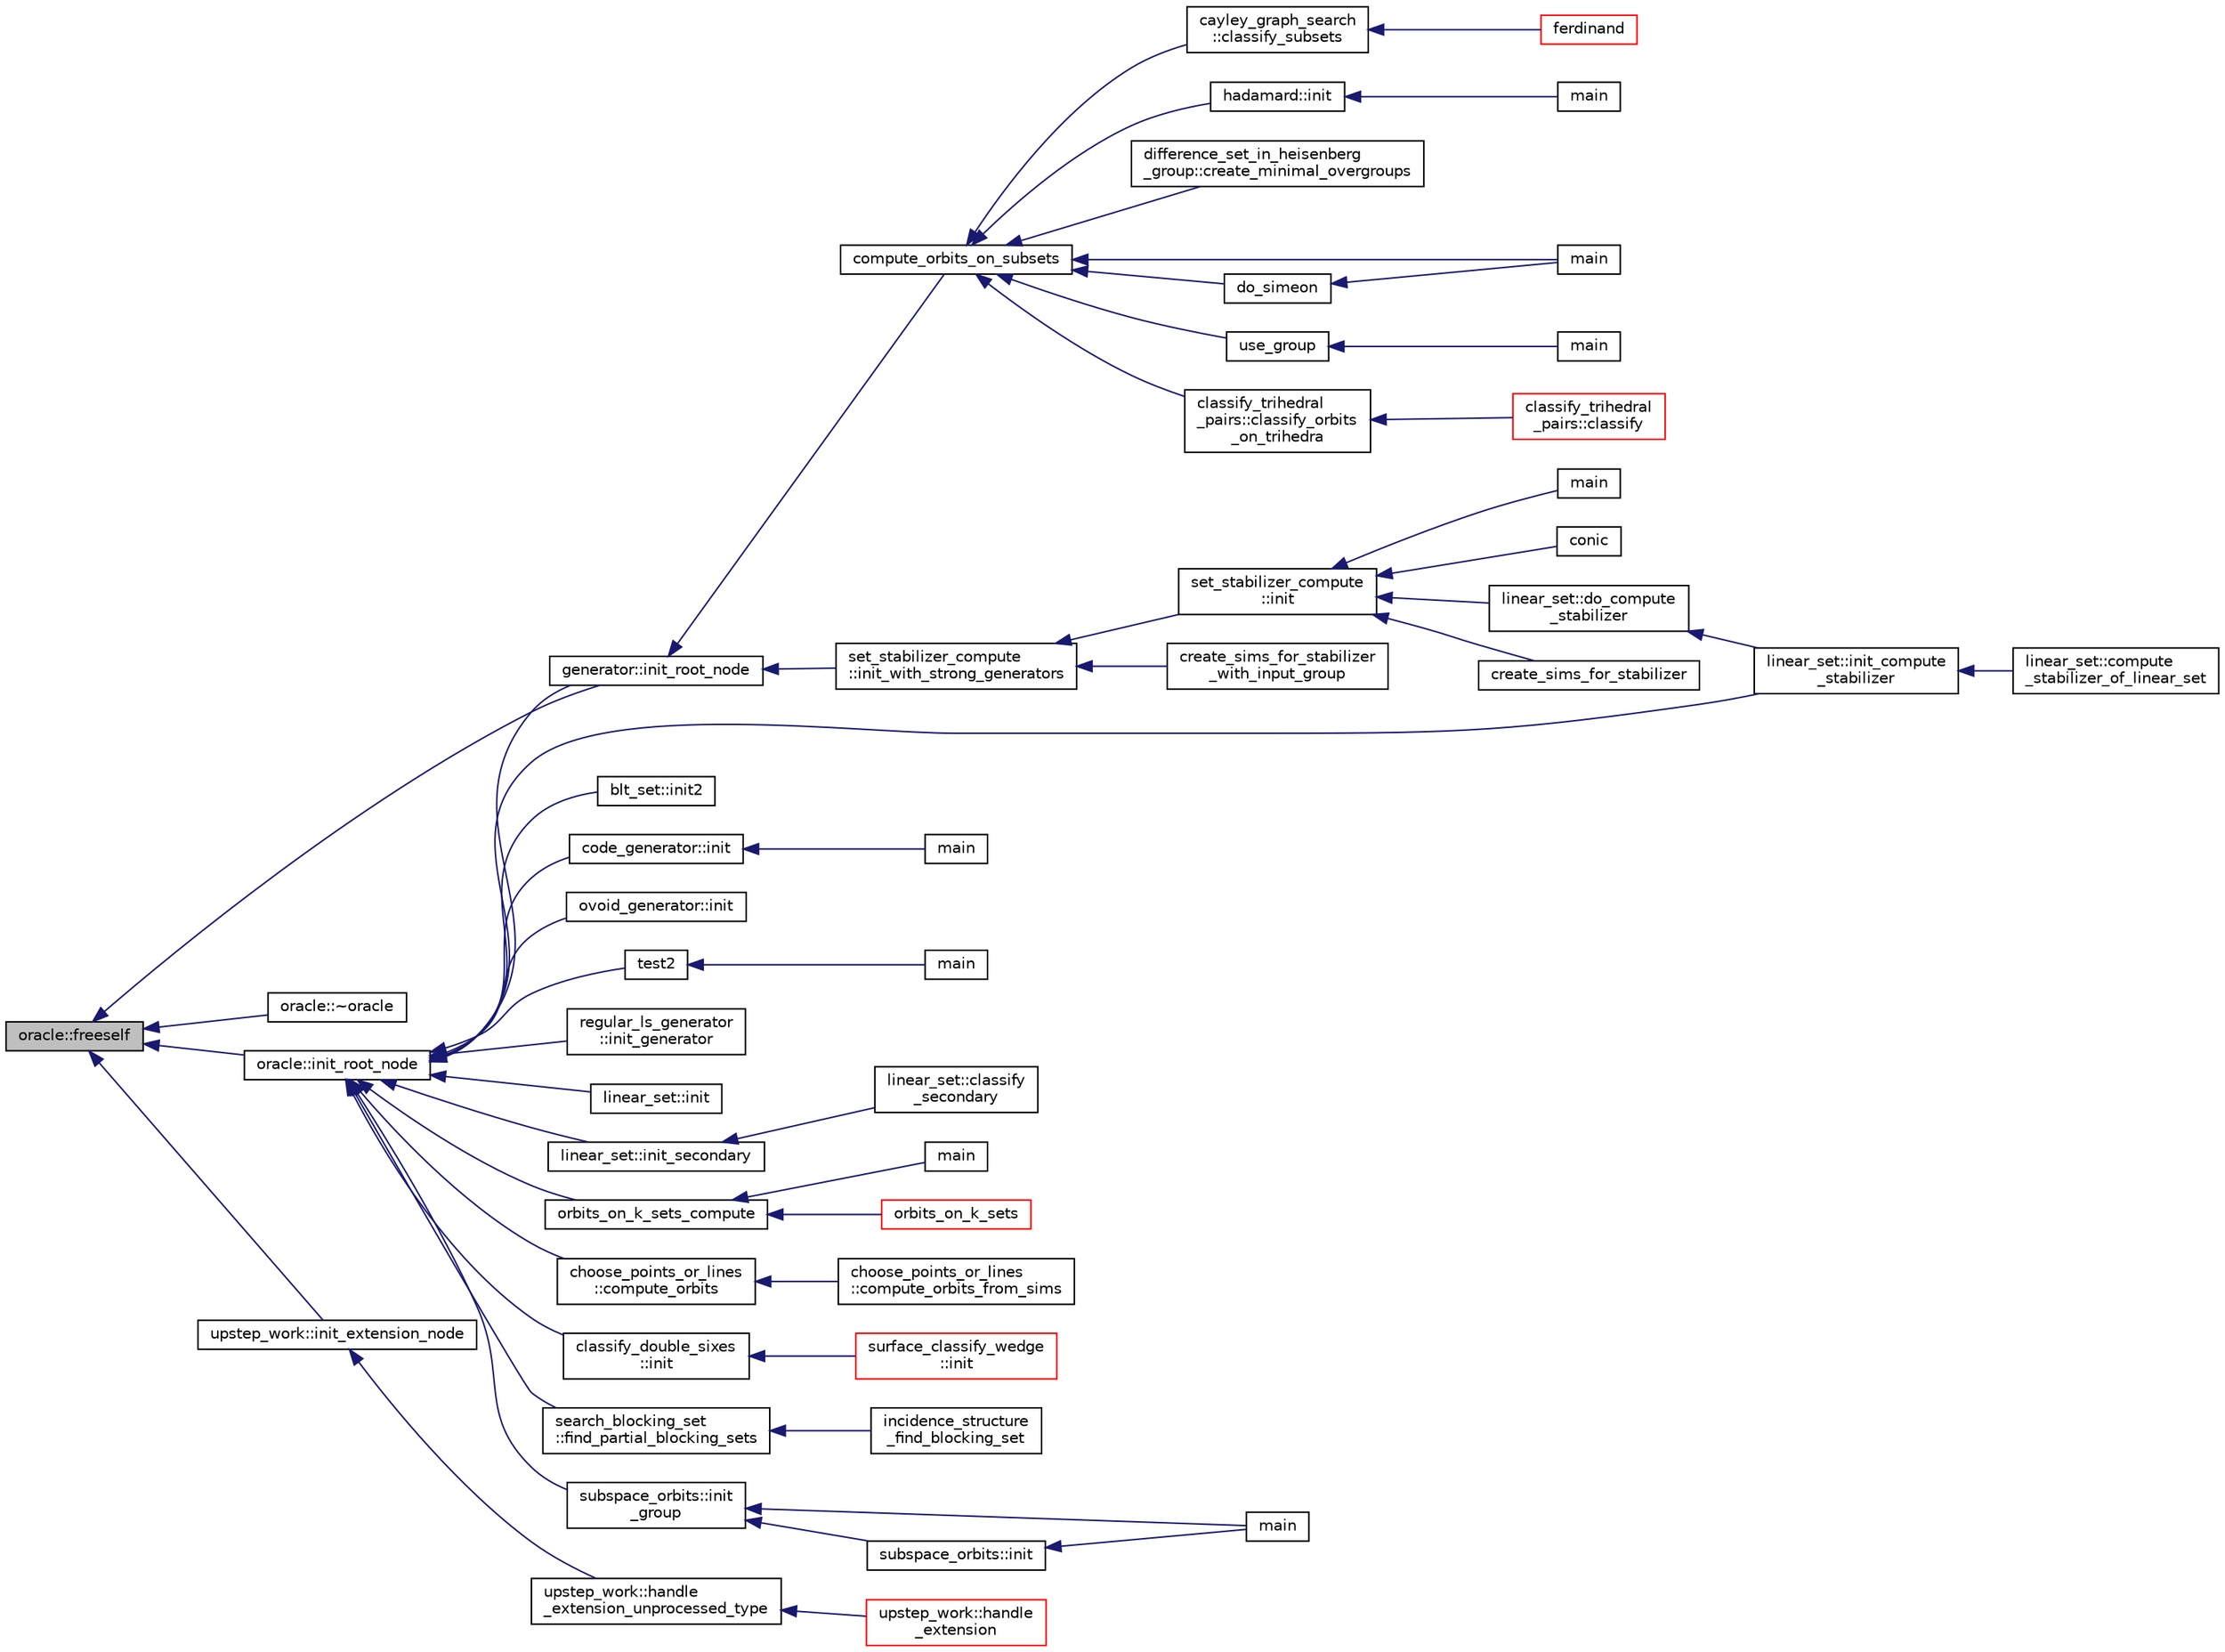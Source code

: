 digraph "oracle::freeself"
{
  edge [fontname="Helvetica",fontsize="10",labelfontname="Helvetica",labelfontsize="10"];
  node [fontname="Helvetica",fontsize="10",shape=record];
  rankdir="LR";
  Node5305 [label="oracle::freeself",height=0.2,width=0.4,color="black", fillcolor="grey75", style="filled", fontcolor="black"];
  Node5305 -> Node5306 [dir="back",color="midnightblue",fontsize="10",style="solid",fontname="Helvetica"];
  Node5306 [label="generator::init_root_node",height=0.2,width=0.4,color="black", fillcolor="white", style="filled",URL="$d7/d73/classgenerator.html#af772cc76eb68482a86e61fbd51672513"];
  Node5306 -> Node5307 [dir="back",color="midnightblue",fontsize="10",style="solid",fontname="Helvetica"];
  Node5307 [label="compute_orbits_on_subsets",height=0.2,width=0.4,color="black", fillcolor="white", style="filled",URL="$d3/d35/snakes__and__ladders__global_8_c.html#af33697aede0480110b1227f727252637"];
  Node5307 -> Node5308 [dir="back",color="midnightblue",fontsize="10",style="solid",fontname="Helvetica"];
  Node5308 [label="cayley_graph_search\l::classify_subsets",height=0.2,width=0.4,color="black", fillcolor="white", style="filled",URL="$de/dae/classcayley__graph__search.html#a4cf8a90752e018a281481ac80ad52c4b"];
  Node5308 -> Node5309 [dir="back",color="midnightblue",fontsize="10",style="solid",fontname="Helvetica"];
  Node5309 [label="ferdinand",height=0.2,width=0.4,color="red", fillcolor="white", style="filled",URL="$da/df3/ferdinand_8_c.html#a322b57727d23cf5a0932f11c30ea18d9"];
  Node5307 -> Node5311 [dir="back",color="midnightblue",fontsize="10",style="solid",fontname="Helvetica"];
  Node5311 [label="hadamard::init",height=0.2,width=0.4,color="black", fillcolor="white", style="filled",URL="$d7/dbb/classhadamard.html#a16af359850b8bdd0d2a73e260d496c33"];
  Node5311 -> Node5312 [dir="back",color="midnightblue",fontsize="10",style="solid",fontname="Helvetica"];
  Node5312 [label="main",height=0.2,width=0.4,color="black", fillcolor="white", style="filled",URL="$dd/d1d/hadamard_8_c.html#a3c04138a5bfe5d72780bb7e82a18e627"];
  Node5307 -> Node5313 [dir="back",color="midnightblue",fontsize="10",style="solid",fontname="Helvetica"];
  Node5313 [label="difference_set_in_heisenberg\l_group::create_minimal_overgroups",height=0.2,width=0.4,color="black", fillcolor="white", style="filled",URL="$de/d8a/classdifference__set__in__heisenberg__group.html#a9bde5ad5da3ebaebf98fbfd3e8110b79"];
  Node5307 -> Node5314 [dir="back",color="midnightblue",fontsize="10",style="solid",fontname="Helvetica"];
  Node5314 [label="main",height=0.2,width=0.4,color="black", fillcolor="white", style="filled",URL="$d5/d13/simeon_8_c.html#ae66f6b31b5ad750f1fe042a706a4e3d4"];
  Node5307 -> Node5315 [dir="back",color="midnightblue",fontsize="10",style="solid",fontname="Helvetica"];
  Node5315 [label="do_simeon",height=0.2,width=0.4,color="black", fillcolor="white", style="filled",URL="$d5/d13/simeon_8_c.html#a36cf3f9cb484fa44da7a7dfcbe9385d0"];
  Node5315 -> Node5314 [dir="back",color="midnightblue",fontsize="10",style="solid",fontname="Helvetica"];
  Node5307 -> Node5316 [dir="back",color="midnightblue",fontsize="10",style="solid",fontname="Helvetica"];
  Node5316 [label="use_group",height=0.2,width=0.4,color="black", fillcolor="white", style="filled",URL="$d9/d9f/all__cliques_8_c.html#aba62531e97173264c39afe2c7857af31"];
  Node5316 -> Node5317 [dir="back",color="midnightblue",fontsize="10",style="solid",fontname="Helvetica"];
  Node5317 [label="main",height=0.2,width=0.4,color="black", fillcolor="white", style="filled",URL="$d9/d9f/all__cliques_8_c.html#a3c04138a5bfe5d72780bb7e82a18e627"];
  Node5307 -> Node5318 [dir="back",color="midnightblue",fontsize="10",style="solid",fontname="Helvetica"];
  Node5318 [label="classify_trihedral\l_pairs::classify_orbits\l_on_trihedra",height=0.2,width=0.4,color="black", fillcolor="white", style="filled",URL="$d1/d21/classclassify__trihedral__pairs.html#a99625621bfba4bb65b3d60304b306539"];
  Node5318 -> Node5319 [dir="back",color="midnightblue",fontsize="10",style="solid",fontname="Helvetica"];
  Node5319 [label="classify_trihedral\l_pairs::classify",height=0.2,width=0.4,color="red", fillcolor="white", style="filled",URL="$d1/d21/classclassify__trihedral__pairs.html#a134e4c3042163c24bf57050f26e364e1"];
  Node5306 -> Node5325 [dir="back",color="midnightblue",fontsize="10",style="solid",fontname="Helvetica"];
  Node5325 [label="set_stabilizer_compute\l::init_with_strong_generators",height=0.2,width=0.4,color="black", fillcolor="white", style="filled",URL="$d8/dc6/classset__stabilizer__compute.html#ad6def8c34e1eba080f0383038cd76016"];
  Node5325 -> Node5326 [dir="back",color="midnightblue",fontsize="10",style="solid",fontname="Helvetica"];
  Node5326 [label="set_stabilizer_compute\l::init",height=0.2,width=0.4,color="black", fillcolor="white", style="filled",URL="$d8/dc6/classset__stabilizer__compute.html#a3ffab71fb628fd1c25694c1bb69a65fe"];
  Node5326 -> Node5327 [dir="back",color="midnightblue",fontsize="10",style="solid",fontname="Helvetica"];
  Node5327 [label="main",height=0.2,width=0.4,color="black", fillcolor="white", style="filled",URL="$db/d67/test__hyperoval_8_c.html#a3c04138a5bfe5d72780bb7e82a18e627"];
  Node5326 -> Node5328 [dir="back",color="midnightblue",fontsize="10",style="solid",fontname="Helvetica"];
  Node5328 [label="conic",height=0.2,width=0.4,color="black", fillcolor="white", style="filled",URL="$d4/de8/conic_8_c.html#a96def9474b981a9d5831a9b48d85d652"];
  Node5326 -> Node5329 [dir="back",color="midnightblue",fontsize="10",style="solid",fontname="Helvetica"];
  Node5329 [label="linear_set::do_compute\l_stabilizer",height=0.2,width=0.4,color="black", fillcolor="white", style="filled",URL="$dd/d86/classlinear__set.html#ae8f58ded28fb5370f4459cca42b7463b"];
  Node5329 -> Node5330 [dir="back",color="midnightblue",fontsize="10",style="solid",fontname="Helvetica"];
  Node5330 [label="linear_set::init_compute\l_stabilizer",height=0.2,width=0.4,color="black", fillcolor="white", style="filled",URL="$dd/d86/classlinear__set.html#a0cc3eaec1896fdc977b62e94623b055b"];
  Node5330 -> Node5331 [dir="back",color="midnightblue",fontsize="10",style="solid",fontname="Helvetica"];
  Node5331 [label="linear_set::compute\l_stabilizer_of_linear_set",height=0.2,width=0.4,color="black", fillcolor="white", style="filled",URL="$dd/d86/classlinear__set.html#a098a133edfbaae0fd347a69c50bdbee2"];
  Node5326 -> Node5332 [dir="back",color="midnightblue",fontsize="10",style="solid",fontname="Helvetica"];
  Node5332 [label="create_sims_for_stabilizer",height=0.2,width=0.4,color="black", fillcolor="white", style="filled",URL="$d0/d76/tl__algebra__and__number__theory_8h.html#af2c67d225072549409be710ac3cd30f8"];
  Node5325 -> Node5333 [dir="back",color="midnightblue",fontsize="10",style="solid",fontname="Helvetica"];
  Node5333 [label="create_sims_for_stabilizer\l_with_input_group",height=0.2,width=0.4,color="black", fillcolor="white", style="filled",URL="$d0/d76/tl__algebra__and__number__theory_8h.html#af5482567a8d6ba5c2fe593bf6f7f9a0f"];
  Node5305 -> Node5334 [dir="back",color="midnightblue",fontsize="10",style="solid",fontname="Helvetica"];
  Node5334 [label="oracle::~oracle",height=0.2,width=0.4,color="black", fillcolor="white", style="filled",URL="$d7/da7/classoracle.html#abb19e0e90f7ab76bf56bd3353e32518d"];
  Node5305 -> Node5335 [dir="back",color="midnightblue",fontsize="10",style="solid",fontname="Helvetica"];
  Node5335 [label="oracle::init_root_node",height=0.2,width=0.4,color="black", fillcolor="white", style="filled",URL="$d7/da7/classoracle.html#a39267b7776b0cc2d93cda40fce9813a2"];
  Node5335 -> Node5336 [dir="back",color="midnightblue",fontsize="10",style="solid",fontname="Helvetica"];
  Node5336 [label="blt_set::init2",height=0.2,width=0.4,color="black", fillcolor="white", style="filled",URL="$d1/d3d/classblt__set.html#a3f1204faeab71c253039beffa3e6ee76"];
  Node5335 -> Node5337 [dir="back",color="midnightblue",fontsize="10",style="solid",fontname="Helvetica"];
  Node5337 [label="code_generator::init",height=0.2,width=0.4,color="black", fillcolor="white", style="filled",URL="$db/d37/classcode__generator.html#acfaa1e8badf6f30255203f499b130af8"];
  Node5337 -> Node5338 [dir="back",color="midnightblue",fontsize="10",style="solid",fontname="Helvetica"];
  Node5338 [label="main",height=0.2,width=0.4,color="black", fillcolor="white", style="filled",URL="$d4/d4f/codes_8_c.html#a217dbf8b442f20279ea00b898af96f52"];
  Node5335 -> Node5339 [dir="back",color="midnightblue",fontsize="10",style="solid",fontname="Helvetica"];
  Node5339 [label="ovoid_generator::init",height=0.2,width=0.4,color="black", fillcolor="white", style="filled",URL="$d3/daf/classovoid__generator.html#a44d90a4751554076f432f35089a964c2"];
  Node5335 -> Node5340 [dir="back",color="midnightblue",fontsize="10",style="solid",fontname="Helvetica"];
  Node5340 [label="test2",height=0.2,width=0.4,color="black", fillcolor="white", style="filled",URL="$d9/db0/factor__space_8_c.html#a39d73a812e5fd8f1bc111e948368cb10"];
  Node5340 -> Node5341 [dir="back",color="midnightblue",fontsize="10",style="solid",fontname="Helvetica"];
  Node5341 [label="main",height=0.2,width=0.4,color="black", fillcolor="white", style="filled",URL="$d9/db0/factor__space_8_c.html#a3c04138a5bfe5d72780bb7e82a18e627"];
  Node5335 -> Node5342 [dir="back",color="midnightblue",fontsize="10",style="solid",fontname="Helvetica"];
  Node5342 [label="regular_ls_generator\l::init_generator",height=0.2,width=0.4,color="black", fillcolor="white", style="filled",URL="$d2/dd8/classregular__ls__generator.html#ad2d853778456c12a007b975c38f60ab3"];
  Node5335 -> Node5343 [dir="back",color="midnightblue",fontsize="10",style="solid",fontname="Helvetica"];
  Node5343 [label="linear_set::init",height=0.2,width=0.4,color="black", fillcolor="white", style="filled",URL="$dd/d86/classlinear__set.html#a7ab24e84423749047d5465cb15505475"];
  Node5335 -> Node5344 [dir="back",color="midnightblue",fontsize="10",style="solid",fontname="Helvetica"];
  Node5344 [label="linear_set::init_secondary",height=0.2,width=0.4,color="black", fillcolor="white", style="filled",URL="$dd/d86/classlinear__set.html#a7bf8cd7805559b5762921687a7c1ed97"];
  Node5344 -> Node5345 [dir="back",color="midnightblue",fontsize="10",style="solid",fontname="Helvetica"];
  Node5345 [label="linear_set::classify\l_secondary",height=0.2,width=0.4,color="black", fillcolor="white", style="filled",URL="$dd/d86/classlinear__set.html#a5d7659de855e20e2fa8e41e7aedcb1fc"];
  Node5335 -> Node5330 [dir="back",color="midnightblue",fontsize="10",style="solid",fontname="Helvetica"];
  Node5335 -> Node5346 [dir="back",color="midnightblue",fontsize="10",style="solid",fontname="Helvetica"];
  Node5346 [label="orbits_on_k_sets_compute",height=0.2,width=0.4,color="black", fillcolor="white", style="filled",URL="$d3/d35/snakes__and__ladders__global_8_c.html#a96743526b15703539d544499276aaa71"];
  Node5346 -> Node5347 [dir="back",color="midnightblue",fontsize="10",style="solid",fontname="Helvetica"];
  Node5347 [label="main",height=0.2,width=0.4,color="black", fillcolor="white", style="filled",URL="$d9/d5f/example__fano__plane_8_c.html#ae66f6b31b5ad750f1fe042a706a4e3d4"];
  Node5346 -> Node5348 [dir="back",color="midnightblue",fontsize="10",style="solid",fontname="Helvetica"];
  Node5348 [label="orbits_on_k_sets",height=0.2,width=0.4,color="red", fillcolor="white", style="filled",URL="$d3/d35/snakes__and__ladders__global_8_c.html#afe3d79116aa8b4d1a93d444a3a979b6e"];
  Node5335 -> Node5306 [dir="back",color="midnightblue",fontsize="10",style="solid",fontname="Helvetica"];
  Node5335 -> Node5357 [dir="back",color="midnightblue",fontsize="10",style="solid",fontname="Helvetica"];
  Node5357 [label="choose_points_or_lines\l::compute_orbits",height=0.2,width=0.4,color="black", fillcolor="white", style="filled",URL="$d6/d75/classchoose__points__or__lines.html#adc353e2d41dc8a39563322c8cdd85f61"];
  Node5357 -> Node5358 [dir="back",color="midnightblue",fontsize="10",style="solid",fontname="Helvetica"];
  Node5358 [label="choose_points_or_lines\l::compute_orbits_from_sims",height=0.2,width=0.4,color="black", fillcolor="white", style="filled",URL="$d6/d75/classchoose__points__or__lines.html#a4fcac2dadf459d7c75187a00a4bd64aa"];
  Node5335 -> Node5359 [dir="back",color="midnightblue",fontsize="10",style="solid",fontname="Helvetica"];
  Node5359 [label="classify_double_sixes\l::init",height=0.2,width=0.4,color="black", fillcolor="white", style="filled",URL="$dd/d23/classclassify__double__sixes.html#a8c5c41d5124b35379d626480ff225f7b"];
  Node5359 -> Node5360 [dir="back",color="midnightblue",fontsize="10",style="solid",fontname="Helvetica"];
  Node5360 [label="surface_classify_wedge\l::init",height=0.2,width=0.4,color="red", fillcolor="white", style="filled",URL="$d7/d5c/classsurface__classify__wedge.html#a43302106663b307aa8274a5112a7010a"];
  Node5335 -> Node5362 [dir="back",color="midnightblue",fontsize="10",style="solid",fontname="Helvetica"];
  Node5362 [label="search_blocking_set\l::find_partial_blocking_sets",height=0.2,width=0.4,color="black", fillcolor="white", style="filled",URL="$dc/d36/classsearch__blocking__set.html#ad3fdb3d356db75a02c406bc9d4e9e9b6"];
  Node5362 -> Node5363 [dir="back",color="midnightblue",fontsize="10",style="solid",fontname="Helvetica"];
  Node5363 [label="incidence_structure\l_find_blocking_set",height=0.2,width=0.4,color="black", fillcolor="white", style="filled",URL="$df/d74/tl__geometry_8h.html#a8e3d42d0018f8a804b9686b1c4951186"];
  Node5335 -> Node5364 [dir="back",color="midnightblue",fontsize="10",style="solid",fontname="Helvetica"];
  Node5364 [label="subspace_orbits::init\l_group",height=0.2,width=0.4,color="black", fillcolor="white", style="filled",URL="$d2/d9f/classsubspace__orbits.html#ad7dfe4f51cd3eea6ccfd5318e23d36c3"];
  Node5364 -> Node5365 [dir="back",color="midnightblue",fontsize="10",style="solid",fontname="Helvetica"];
  Node5365 [label="main",height=0.2,width=0.4,color="black", fillcolor="white", style="filled",URL="$da/dd5/subspace__orbits__main_8_c.html#a217dbf8b442f20279ea00b898af96f52"];
  Node5364 -> Node5366 [dir="back",color="midnightblue",fontsize="10",style="solid",fontname="Helvetica"];
  Node5366 [label="subspace_orbits::init",height=0.2,width=0.4,color="black", fillcolor="white", style="filled",URL="$d2/d9f/classsubspace__orbits.html#ac4bc50572798a6f0bc86fb99b181b66d"];
  Node5366 -> Node5365 [dir="back",color="midnightblue",fontsize="10",style="solid",fontname="Helvetica"];
  Node5305 -> Node5367 [dir="back",color="midnightblue",fontsize="10",style="solid",fontname="Helvetica"];
  Node5367 [label="upstep_work::init_extension_node",height=0.2,width=0.4,color="black", fillcolor="white", style="filled",URL="$d2/dd6/classupstep__work.html#ad74931a4c6dc97102d405a755433297d"];
  Node5367 -> Node5368 [dir="back",color="midnightblue",fontsize="10",style="solid",fontname="Helvetica"];
  Node5368 [label="upstep_work::handle\l_extension_unprocessed_type",height=0.2,width=0.4,color="black", fillcolor="white", style="filled",URL="$d2/dd6/classupstep__work.html#a4687dfab87eb7d0646cb79008dd3d32d"];
  Node5368 -> Node5369 [dir="back",color="midnightblue",fontsize="10",style="solid",fontname="Helvetica"];
  Node5369 [label="upstep_work::handle\l_extension",height=0.2,width=0.4,color="red", fillcolor="white", style="filled",URL="$d2/dd6/classupstep__work.html#ad8ba22a74e9884f92e11340b24e6a6d6"];
}

